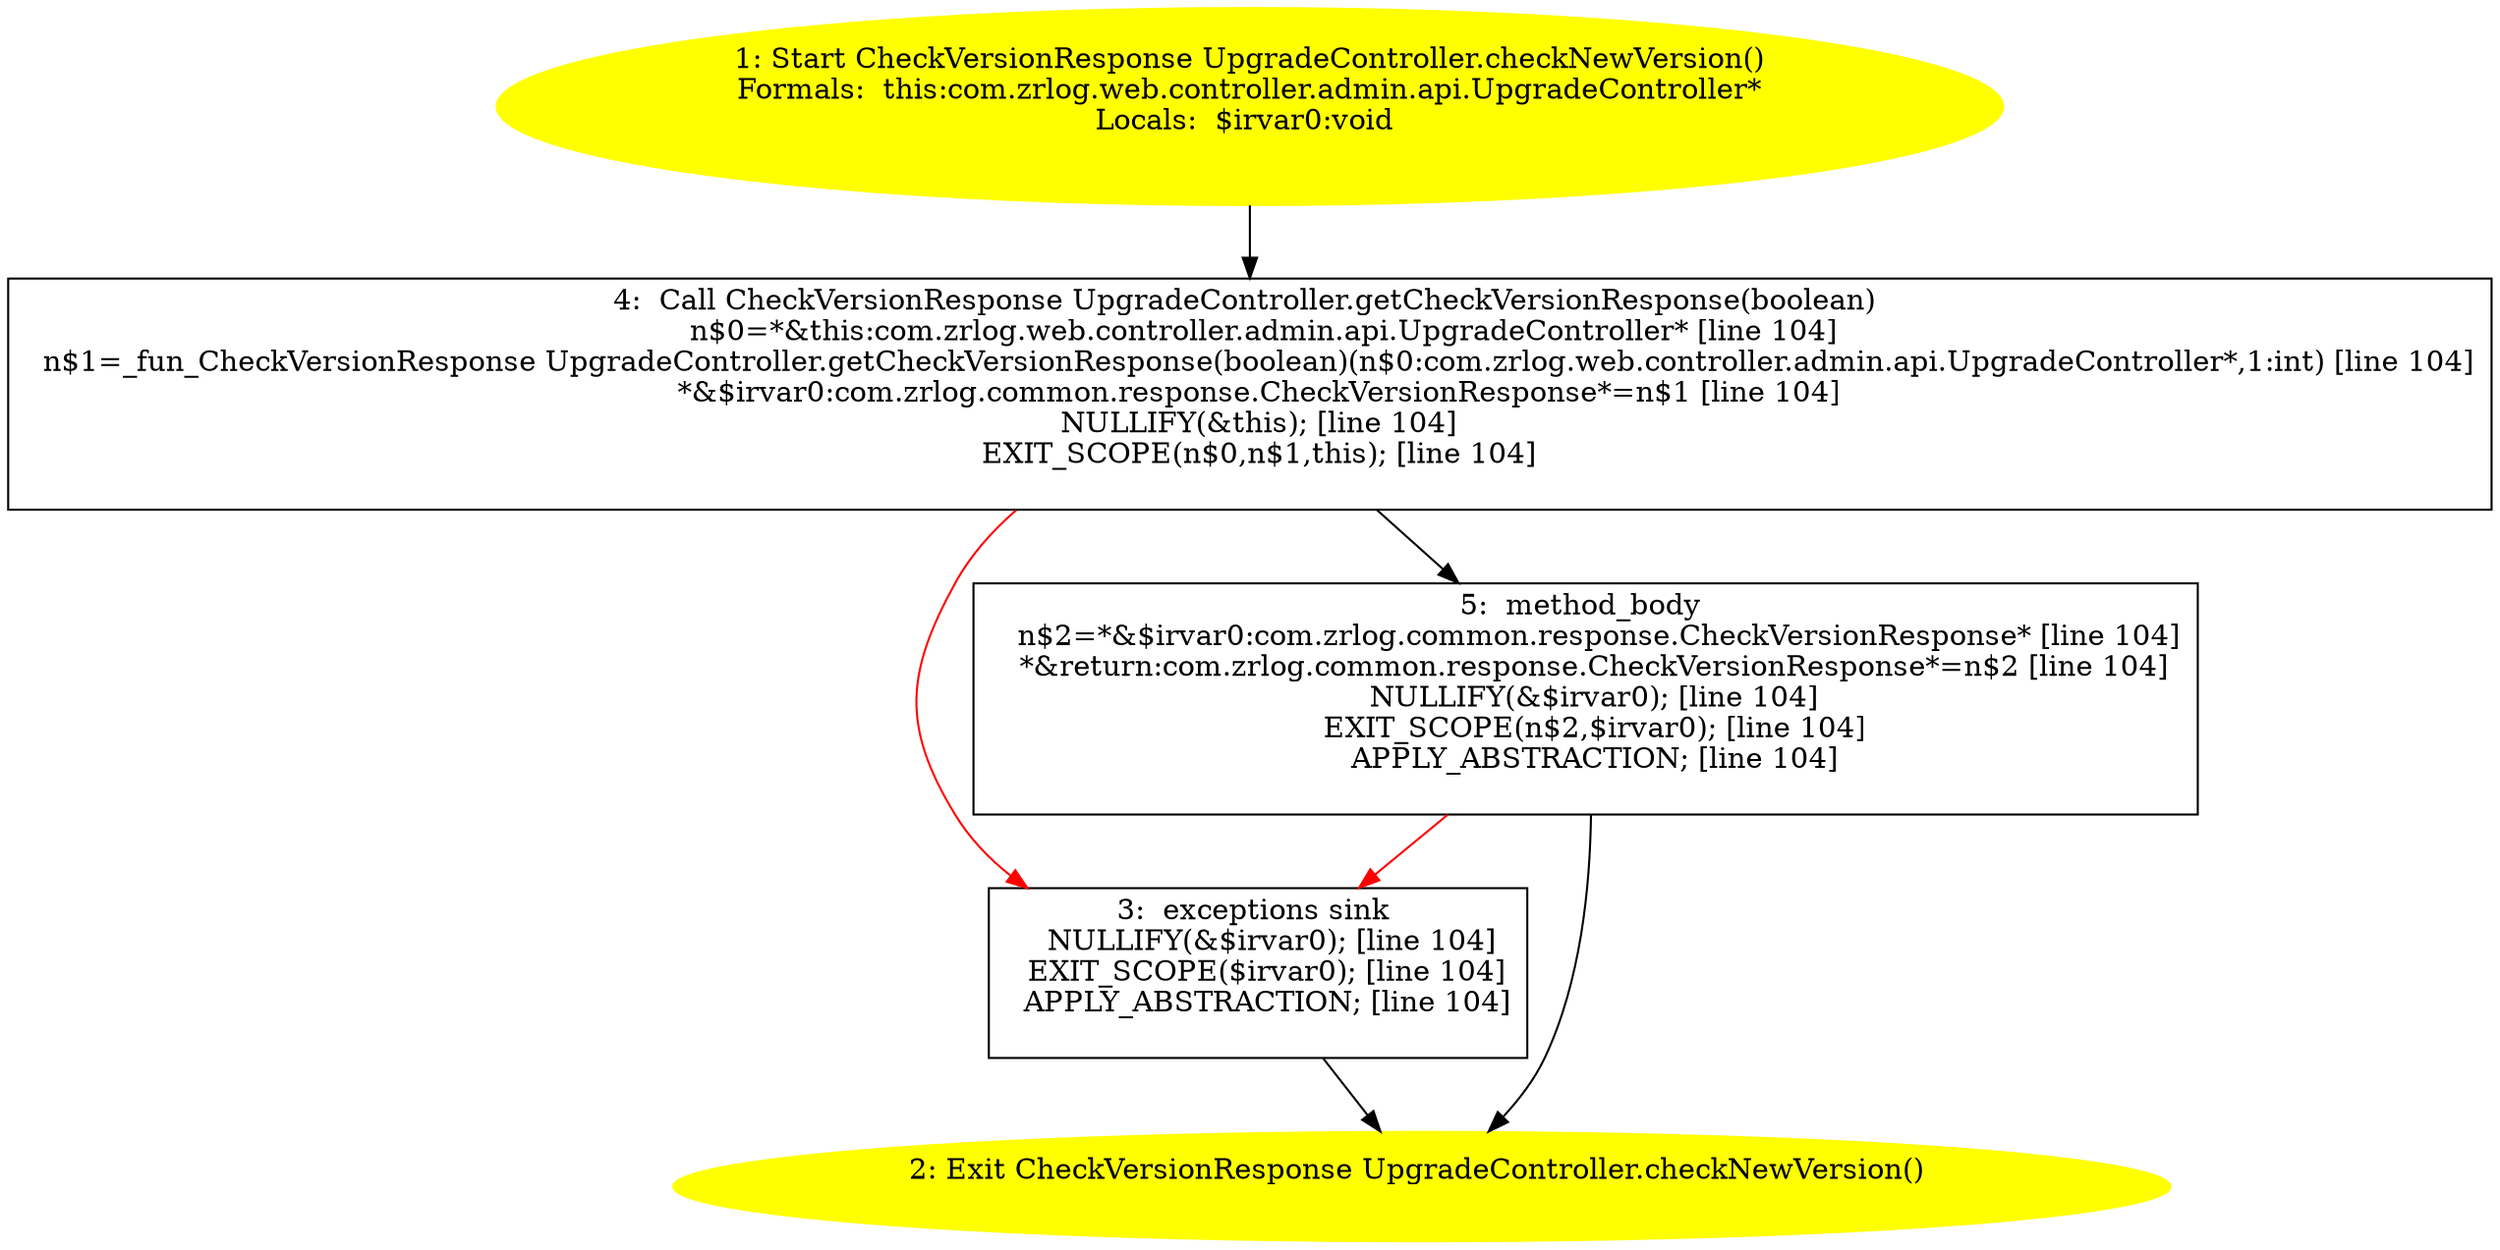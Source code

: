 /* @generated */
digraph cfg {
"com.zrlog.web.controller.admin.api.UpgradeController.checkNewVersion():com.zrlog.common.response.Che.2fefa51b91fed4c88e665e50c174ed23_1" [label="1: Start CheckVersionResponse UpgradeController.checkNewVersion()\nFormals:  this:com.zrlog.web.controller.admin.api.UpgradeController*\nLocals:  $irvar0:void \n  " color=yellow style=filled]
	

	 "com.zrlog.web.controller.admin.api.UpgradeController.checkNewVersion():com.zrlog.common.response.Che.2fefa51b91fed4c88e665e50c174ed23_1" -> "com.zrlog.web.controller.admin.api.UpgradeController.checkNewVersion():com.zrlog.common.response.Che.2fefa51b91fed4c88e665e50c174ed23_4" ;
"com.zrlog.web.controller.admin.api.UpgradeController.checkNewVersion():com.zrlog.common.response.Che.2fefa51b91fed4c88e665e50c174ed23_2" [label="2: Exit CheckVersionResponse UpgradeController.checkNewVersion() \n  " color=yellow style=filled]
	

"com.zrlog.web.controller.admin.api.UpgradeController.checkNewVersion():com.zrlog.common.response.Che.2fefa51b91fed4c88e665e50c174ed23_3" [label="3:  exceptions sink \n   NULLIFY(&$irvar0); [line 104]\n  EXIT_SCOPE($irvar0); [line 104]\n  APPLY_ABSTRACTION; [line 104]\n " shape="box"]
	

	 "com.zrlog.web.controller.admin.api.UpgradeController.checkNewVersion():com.zrlog.common.response.Che.2fefa51b91fed4c88e665e50c174ed23_3" -> "com.zrlog.web.controller.admin.api.UpgradeController.checkNewVersion():com.zrlog.common.response.Che.2fefa51b91fed4c88e665e50c174ed23_2" ;
"com.zrlog.web.controller.admin.api.UpgradeController.checkNewVersion():com.zrlog.common.response.Che.2fefa51b91fed4c88e665e50c174ed23_4" [label="4:  Call CheckVersionResponse UpgradeController.getCheckVersionResponse(boolean) \n   n$0=*&this:com.zrlog.web.controller.admin.api.UpgradeController* [line 104]\n  n$1=_fun_CheckVersionResponse UpgradeController.getCheckVersionResponse(boolean)(n$0:com.zrlog.web.controller.admin.api.UpgradeController*,1:int) [line 104]\n  *&$irvar0:com.zrlog.common.response.CheckVersionResponse*=n$1 [line 104]\n  NULLIFY(&this); [line 104]\n  EXIT_SCOPE(n$0,n$1,this); [line 104]\n " shape="box"]
	

	 "com.zrlog.web.controller.admin.api.UpgradeController.checkNewVersion():com.zrlog.common.response.Che.2fefa51b91fed4c88e665e50c174ed23_4" -> "com.zrlog.web.controller.admin.api.UpgradeController.checkNewVersion():com.zrlog.common.response.Che.2fefa51b91fed4c88e665e50c174ed23_5" ;
	 "com.zrlog.web.controller.admin.api.UpgradeController.checkNewVersion():com.zrlog.common.response.Che.2fefa51b91fed4c88e665e50c174ed23_4" -> "com.zrlog.web.controller.admin.api.UpgradeController.checkNewVersion():com.zrlog.common.response.Che.2fefa51b91fed4c88e665e50c174ed23_3" [color="red" ];
"com.zrlog.web.controller.admin.api.UpgradeController.checkNewVersion():com.zrlog.common.response.Che.2fefa51b91fed4c88e665e50c174ed23_5" [label="5:  method_body \n   n$2=*&$irvar0:com.zrlog.common.response.CheckVersionResponse* [line 104]\n  *&return:com.zrlog.common.response.CheckVersionResponse*=n$2 [line 104]\n  NULLIFY(&$irvar0); [line 104]\n  EXIT_SCOPE(n$2,$irvar0); [line 104]\n  APPLY_ABSTRACTION; [line 104]\n " shape="box"]
	

	 "com.zrlog.web.controller.admin.api.UpgradeController.checkNewVersion():com.zrlog.common.response.Che.2fefa51b91fed4c88e665e50c174ed23_5" -> "com.zrlog.web.controller.admin.api.UpgradeController.checkNewVersion():com.zrlog.common.response.Che.2fefa51b91fed4c88e665e50c174ed23_2" ;
	 "com.zrlog.web.controller.admin.api.UpgradeController.checkNewVersion():com.zrlog.common.response.Che.2fefa51b91fed4c88e665e50c174ed23_5" -> "com.zrlog.web.controller.admin.api.UpgradeController.checkNewVersion():com.zrlog.common.response.Che.2fefa51b91fed4c88e665e50c174ed23_3" [color="red" ];
}
